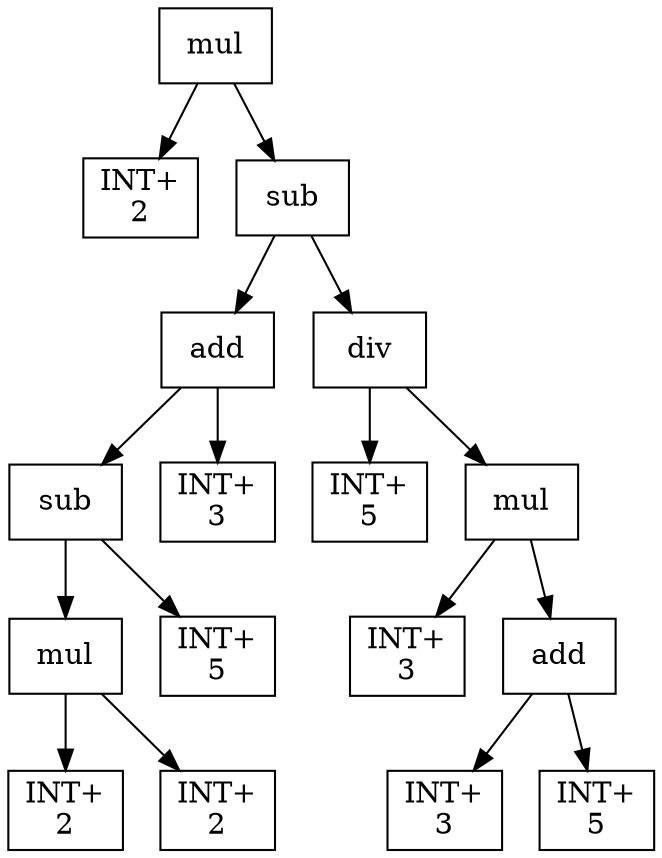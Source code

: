 digraph expr {
  node [shape=box];
  n1 [label="mul"];
  n2 [label="INT+\n2"];
  n3 [label="sub"];
  n4 [label="add"];
  n5 [label="sub"];
  n6 [label="mul"];
  n7 [label="INT+\n2"];
  n8 [label="INT+\n2"];
  n6 -> n7;
  n6 -> n8;
  n9 [label="INT+\n5"];
  n5 -> n6;
  n5 -> n9;
  n10 [label="INT+\n3"];
  n4 -> n5;
  n4 -> n10;
  n11 [label="div"];
  n12 [label="INT+\n5"];
  n13 [label="mul"];
  n14 [label="INT+\n3"];
  n15 [label="add"];
  n16 [label="INT+\n3"];
  n17 [label="INT+\n5"];
  n15 -> n16;
  n15 -> n17;
  n13 -> n14;
  n13 -> n15;
  n11 -> n12;
  n11 -> n13;
  n3 -> n4;
  n3 -> n11;
  n1 -> n2;
  n1 -> n3;
}